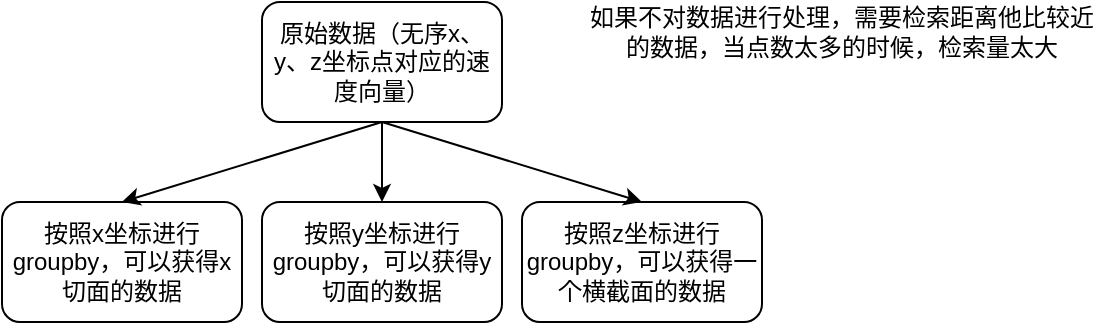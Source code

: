 <mxfile version="24.2.3" type="github">
  <diagram name="第 1 页" id="hL7lgHcb_5edd5JF82dh">
    <mxGraphModel dx="1434" dy="786" grid="1" gridSize="10" guides="1" tooltips="1" connect="1" arrows="1" fold="1" page="1" pageScale="1" pageWidth="827" pageHeight="1169" math="0" shadow="0">
      <root>
        <mxCell id="0" />
        <mxCell id="1" parent="0" />
        <mxCell id="Gv-s6LlB8rjAMd5SSHqs-1" value="原始数据（无序x、y、z坐标点对应的速度向量）" style="rounded=1;whiteSpace=wrap;html=1;" vertex="1" parent="1">
          <mxGeometry x="140" y="60" width="120" height="60" as="geometry" />
        </mxCell>
        <mxCell id="Gv-s6LlB8rjAMd5SSHqs-2" value="按照x坐标进行groupby，可以获得x切面的数据" style="rounded=1;whiteSpace=wrap;html=1;" vertex="1" parent="1">
          <mxGeometry x="10" y="160" width="120" height="60" as="geometry" />
        </mxCell>
        <mxCell id="Gv-s6LlB8rjAMd5SSHqs-3" value="" style="endArrow=classic;html=1;rounded=0;exitX=0.5;exitY=1;exitDx=0;exitDy=0;entryX=0.5;entryY=0;entryDx=0;entryDy=0;" edge="1" parent="1" source="Gv-s6LlB8rjAMd5SSHqs-1" target="Gv-s6LlB8rjAMd5SSHqs-2">
          <mxGeometry width="50" height="50" relative="1" as="geometry">
            <mxPoint x="240" y="110" as="sourcePoint" />
            <mxPoint x="290" y="60" as="targetPoint" />
          </mxGeometry>
        </mxCell>
        <mxCell id="Gv-s6LlB8rjAMd5SSHqs-4" value="按照y坐标进行groupby，可以获得y切面的数据" style="rounded=1;whiteSpace=wrap;html=1;" vertex="1" parent="1">
          <mxGeometry x="140" y="160" width="120" height="60" as="geometry" />
        </mxCell>
        <mxCell id="Gv-s6LlB8rjAMd5SSHqs-5" value="按照z坐标进行groupby，可以获得一个横截面的数据" style="rounded=1;whiteSpace=wrap;html=1;" vertex="1" parent="1">
          <mxGeometry x="270" y="160" width="120" height="60" as="geometry" />
        </mxCell>
        <mxCell id="Gv-s6LlB8rjAMd5SSHqs-6" value="" style="endArrow=classic;html=1;rounded=0;exitX=0.5;exitY=1;exitDx=0;exitDy=0;entryX=0.5;entryY=0;entryDx=0;entryDy=0;" edge="1" parent="1" source="Gv-s6LlB8rjAMd5SSHqs-1" target="Gv-s6LlB8rjAMd5SSHqs-4">
          <mxGeometry width="50" height="50" relative="1" as="geometry">
            <mxPoint x="290" y="120" as="sourcePoint" />
            <mxPoint x="340" y="70" as="targetPoint" />
          </mxGeometry>
        </mxCell>
        <mxCell id="Gv-s6LlB8rjAMd5SSHqs-7" value="" style="endArrow=classic;html=1;rounded=0;exitX=0.5;exitY=1;exitDx=0;exitDy=0;entryX=0.5;entryY=0;entryDx=0;entryDy=0;" edge="1" parent="1" source="Gv-s6LlB8rjAMd5SSHqs-1" target="Gv-s6LlB8rjAMd5SSHqs-5">
          <mxGeometry width="50" height="50" relative="1" as="geometry">
            <mxPoint x="150" y="430" as="sourcePoint" />
            <mxPoint x="200" y="380" as="targetPoint" />
          </mxGeometry>
        </mxCell>
        <mxCell id="Gv-s6LlB8rjAMd5SSHqs-8" value="如果不对数据进行处理，需要检索距离他比较近的数据，当点数太多的时候，检索量太大" style="text;html=1;align=center;verticalAlign=middle;whiteSpace=wrap;rounded=0;" vertex="1" parent="1">
          <mxGeometry x="300" y="60" width="260" height="30" as="geometry" />
        </mxCell>
      </root>
    </mxGraphModel>
  </diagram>
</mxfile>

